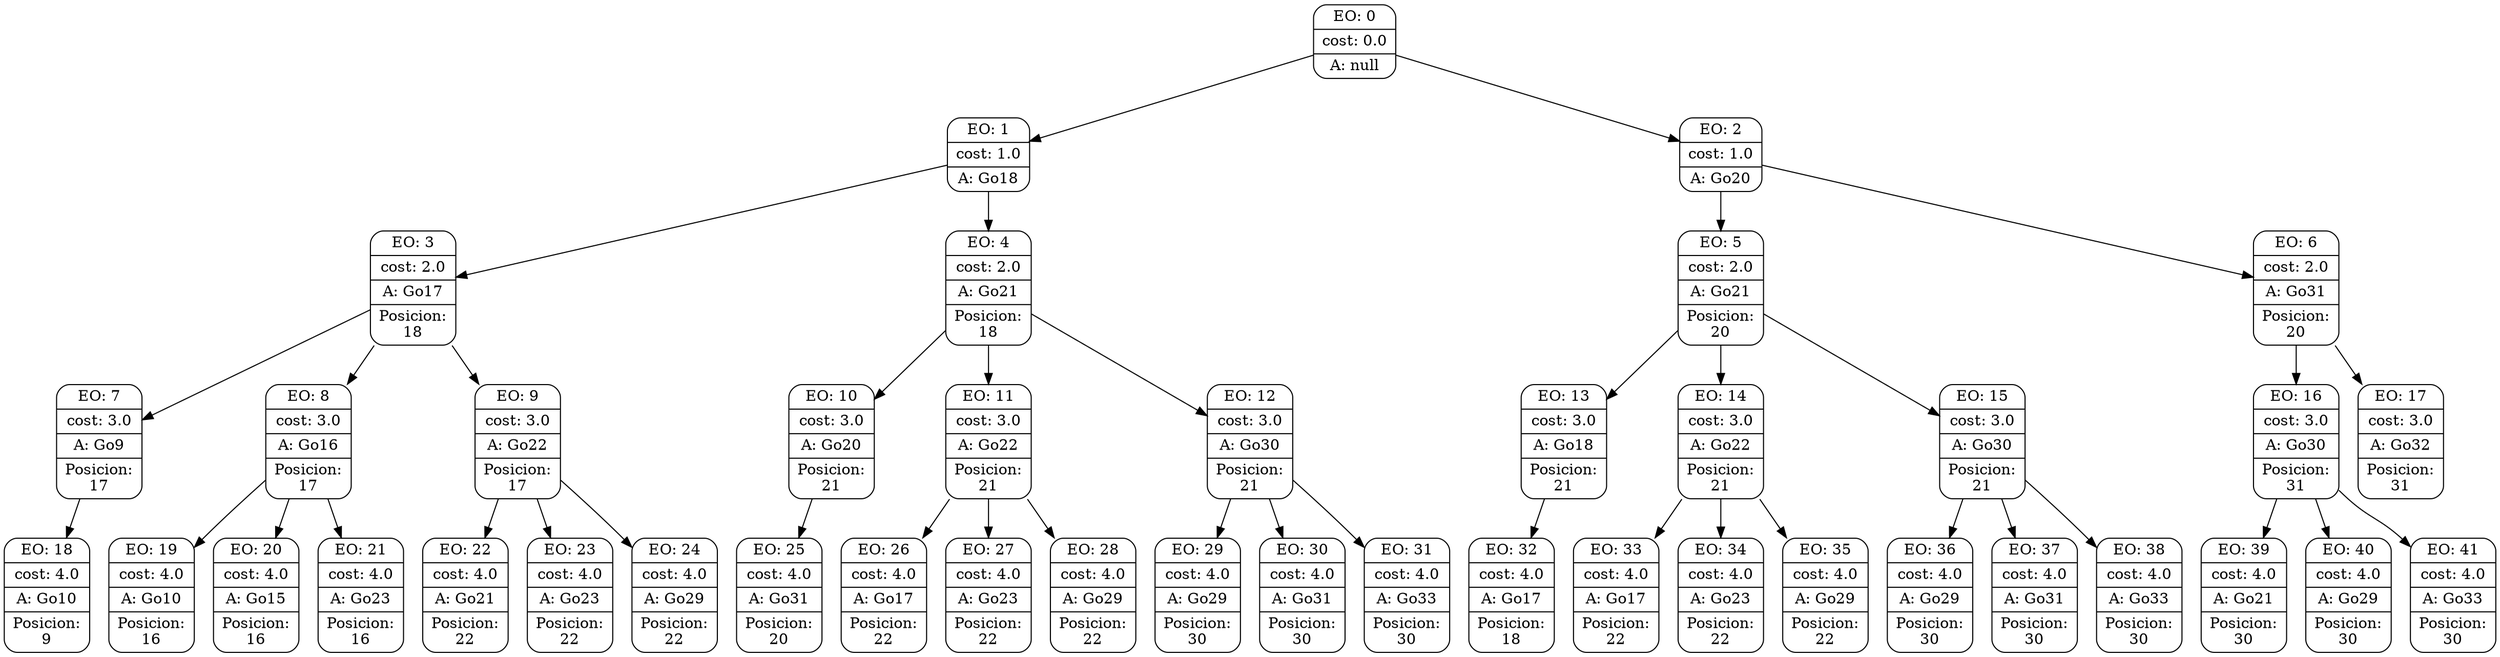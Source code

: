 digraph g {
node [shape = Mrecord];
nodo0[label="{EO: 0|cost: 0.0|A: null}"]
nodo1[label="{EO: 1|cost: 1.0|A: Go18}"]
nodo3[label="{EO: 3|cost: 2.0|A: Go17|Posicion:\n18}"]
nodo7[label="{EO: 7|cost: 3.0|A: Go9|Posicion:\n17}"]
nodo18[label="{EO: 18|cost: 4.0|A: Go10|Posicion:\n9}"]

nodo7 -> nodo18;

nodo3 -> nodo7;
nodo8[label="{EO: 8|cost: 3.0|A: Go16|Posicion:\n17}"]
nodo19[label="{EO: 19|cost: 4.0|A: Go10|Posicion:\n16}"]

nodo8 -> nodo19;
nodo20[label="{EO: 20|cost: 4.0|A: Go15|Posicion:\n16}"]

nodo8 -> nodo20;
nodo21[label="{EO: 21|cost: 4.0|A: Go23|Posicion:\n16}"]

nodo8 -> nodo21;

nodo3 -> nodo8;
nodo9[label="{EO: 9|cost: 3.0|A: Go22|Posicion:\n17}"]
nodo22[label="{EO: 22|cost: 4.0|A: Go21|Posicion:\n22}"]

nodo9 -> nodo22;
nodo23[label="{EO: 23|cost: 4.0|A: Go23|Posicion:\n22}"]

nodo9 -> nodo23;
nodo24[label="{EO: 24|cost: 4.0|A: Go29|Posicion:\n22}"]

nodo9 -> nodo24;

nodo3 -> nodo9;

nodo1 -> nodo3;
nodo4[label="{EO: 4|cost: 2.0|A: Go21|Posicion:\n18}"]
nodo10[label="{EO: 10|cost: 3.0|A: Go20|Posicion:\n21}"]
nodo25[label="{EO: 25|cost: 4.0|A: Go31|Posicion:\n20}"]

nodo10 -> nodo25;

nodo4 -> nodo10;
nodo11[label="{EO: 11|cost: 3.0|A: Go22|Posicion:\n21}"]
nodo26[label="{EO: 26|cost: 4.0|A: Go17|Posicion:\n22}"]

nodo11 -> nodo26;
nodo27[label="{EO: 27|cost: 4.0|A: Go23|Posicion:\n22}"]

nodo11 -> nodo27;
nodo28[label="{EO: 28|cost: 4.0|A: Go29|Posicion:\n22}"]

nodo11 -> nodo28;

nodo4 -> nodo11;
nodo12[label="{EO: 12|cost: 3.0|A: Go30|Posicion:\n21}"]
nodo29[label="{EO: 29|cost: 4.0|A: Go29|Posicion:\n30}"]

nodo12 -> nodo29;
nodo30[label="{EO: 30|cost: 4.0|A: Go31|Posicion:\n30}"]

nodo12 -> nodo30;
nodo31[label="{EO: 31|cost: 4.0|A: Go33|Posicion:\n30}"]

nodo12 -> nodo31;

nodo4 -> nodo12;

nodo1 -> nodo4;

nodo0 -> nodo1;
nodo2[label="{EO: 2|cost: 1.0|A: Go20}"]
nodo5[label="{EO: 5|cost: 2.0|A: Go21|Posicion:\n20}"]
nodo13[label="{EO: 13|cost: 3.0|A: Go18|Posicion:\n21}"]
nodo32[label="{EO: 32|cost: 4.0|A: Go17|Posicion:\n18}"]

nodo13 -> nodo32;

nodo5 -> nodo13;
nodo14[label="{EO: 14|cost: 3.0|A: Go22|Posicion:\n21}"]
nodo33[label="{EO: 33|cost: 4.0|A: Go17|Posicion:\n22}"]

nodo14 -> nodo33;
nodo34[label="{EO: 34|cost: 4.0|A: Go23|Posicion:\n22}"]

nodo14 -> nodo34;
nodo35[label="{EO: 35|cost: 4.0|A: Go29|Posicion:\n22}"]

nodo14 -> nodo35;

nodo5 -> nodo14;
nodo15[label="{EO: 15|cost: 3.0|A: Go30|Posicion:\n21}"]
nodo36[label="{EO: 36|cost: 4.0|A: Go29|Posicion:\n30}"]

nodo15 -> nodo36;
nodo37[label="{EO: 37|cost: 4.0|A: Go31|Posicion:\n30}"]

nodo15 -> nodo37;
nodo38[label="{EO: 38|cost: 4.0|A: Go33|Posicion:\n30}"]

nodo15 -> nodo38;

nodo5 -> nodo15;

nodo2 -> nodo5;
nodo6[label="{EO: 6|cost: 2.0|A: Go31|Posicion:\n20}"]
nodo16[label="{EO: 16|cost: 3.0|A: Go30|Posicion:\n31}"]
nodo39[label="{EO: 39|cost: 4.0|A: Go21|Posicion:\n30}"]

nodo16 -> nodo39;
nodo40[label="{EO: 40|cost: 4.0|A: Go29|Posicion:\n30}"]

nodo16 -> nodo40;
nodo41[label="{EO: 41|cost: 4.0|A: Go33|Posicion:\n30}"]

nodo16 -> nodo41;

nodo6 -> nodo16;
nodo17[label="{EO: 17|cost: 3.0|A: Go32|Posicion:\n31}"]

nodo6 -> nodo17;

nodo2 -> nodo6;

nodo0 -> nodo2;


}